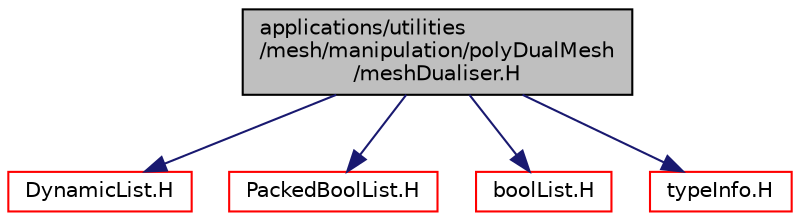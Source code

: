 digraph "applications/utilities/mesh/manipulation/polyDualMesh/meshDualiser.H"
{
  bgcolor="transparent";
  edge [fontname="Helvetica",fontsize="10",labelfontname="Helvetica",labelfontsize="10"];
  node [fontname="Helvetica",fontsize="10",shape=record];
  Node0 [label="applications/utilities\l/mesh/manipulation/polyDualMesh\l/meshDualiser.H",height=0.2,width=0.4,color="black", fillcolor="grey75", style="filled", fontcolor="black"];
  Node0 -> Node1 [color="midnightblue",fontsize="10",style="solid",fontname="Helvetica"];
  Node1 [label="DynamicList.H",height=0.2,width=0.4,color="red",URL="$a09335.html"];
  Node0 -> Node64 [color="midnightblue",fontsize="10",style="solid",fontname="Helvetica"];
  Node64 [label="PackedBoolList.H",height=0.2,width=0.4,color="red",URL="$a09398.html"];
  Node0 -> Node71 [color="midnightblue",fontsize="10",style="solid",fontname="Helvetica"];
  Node71 [label="boolList.H",height=0.2,width=0.4,color="red",URL="$a12920.html"];
  Node0 -> Node72 [color="midnightblue",fontsize="10",style="solid",fontname="Helvetica"];
  Node72 [label="typeInfo.H",height=0.2,width=0.4,color="red",URL="$a10055.html"];
}
